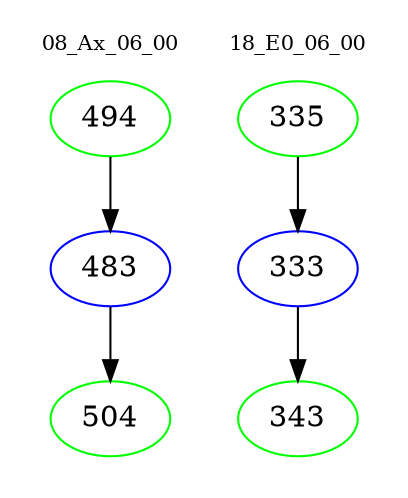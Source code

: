 digraph{
subgraph cluster_0 {
color = white
label = "08_Ax_06_00";
fontsize=10;
T0_494 [label="494", color="green"]
T0_494 -> T0_483 [color="black"]
T0_483 [label="483", color="blue"]
T0_483 -> T0_504 [color="black"]
T0_504 [label="504", color="green"]
}
subgraph cluster_1 {
color = white
label = "18_E0_06_00";
fontsize=10;
T1_335 [label="335", color="green"]
T1_335 -> T1_333 [color="black"]
T1_333 [label="333", color="blue"]
T1_333 -> T1_343 [color="black"]
T1_343 [label="343", color="green"]
}
}
